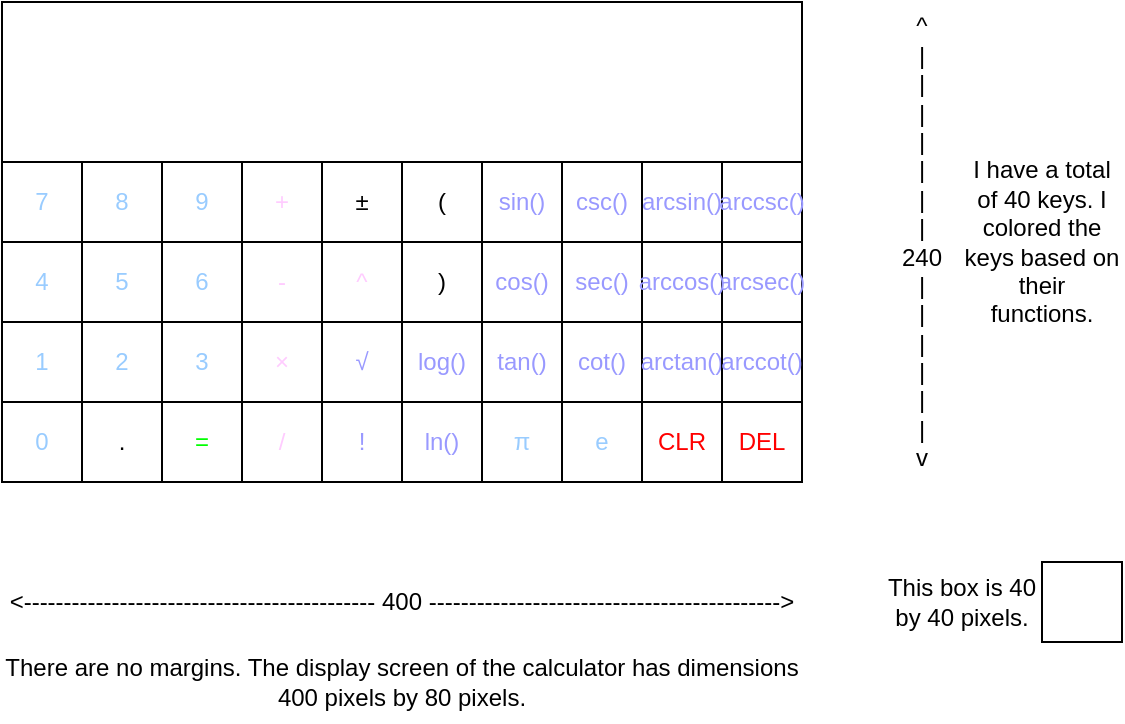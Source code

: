 <mxfile version="22.0.8" type="device">
  <diagram name="Calc" id="WR0YHno-Qu6k8F3Lpnkp">
    <mxGraphModel dx="349" dy="325" grid="1" gridSize="10" guides="1" tooltips="1" connect="1" arrows="1" fold="1" page="1" pageScale="1" pageWidth="850" pageHeight="1100" background="#FFFFFF" math="0" shadow="0">
      <root>
        <mxCell id="0" />
        <mxCell id="1" parent="0" />
        <mxCell id="6LwhzjbigAeie2vvLtXT-1" value="" style="rounded=0;whiteSpace=wrap;html=1;" parent="1" vertex="1">
          <mxGeometry width="400" height="240" as="geometry" />
        </mxCell>
        <mxCell id="6LwhzjbigAeie2vvLtXT-2" value="" style="whiteSpace=wrap;html=1;aspect=fixed;" parent="1" vertex="1">
          <mxGeometry y="80" width="40" height="40" as="geometry" />
        </mxCell>
        <mxCell id="Zh2mu3YRNkzo1Q2p2P_g-1" value="" style="rounded=0;whiteSpace=wrap;html=1;" parent="1" vertex="1">
          <mxGeometry width="400" height="80" as="geometry" />
        </mxCell>
        <mxCell id="Zh2mu3YRNkzo1Q2p2P_g-2" style="edgeStyle=orthogonalEdgeStyle;rounded=0;orthogonalLoop=1;jettySize=auto;html=1;exitX=0.5;exitY=1;exitDx=0;exitDy=0;" parent="1" source="6LwhzjbigAeie2vvLtXT-1" target="6LwhzjbigAeie2vvLtXT-1" edge="1">
          <mxGeometry relative="1" as="geometry" />
        </mxCell>
        <mxCell id="Zh2mu3YRNkzo1Q2p2P_g-3" value="" style="whiteSpace=wrap;html=1;aspect=fixed;" parent="1" vertex="1">
          <mxGeometry y="120" width="40" height="40" as="geometry" />
        </mxCell>
        <mxCell id="Zh2mu3YRNkzo1Q2p2P_g-4" value="" style="whiteSpace=wrap;html=1;aspect=fixed;" parent="1" vertex="1">
          <mxGeometry y="160" width="40" height="40" as="geometry" />
        </mxCell>
        <mxCell id="Zh2mu3YRNkzo1Q2p2P_g-5" value="" style="whiteSpace=wrap;html=1;aspect=fixed;" parent="1" vertex="1">
          <mxGeometry y="200" width="40" height="40" as="geometry" />
        </mxCell>
        <mxCell id="Zh2mu3YRNkzo1Q2p2P_g-6" value="" style="whiteSpace=wrap;html=1;aspect=fixed;" parent="1" vertex="1">
          <mxGeometry x="40" y="80" width="40" height="40" as="geometry" />
        </mxCell>
        <mxCell id="Zh2mu3YRNkzo1Q2p2P_g-7" value="" style="whiteSpace=wrap;html=1;aspect=fixed;" parent="1" vertex="1">
          <mxGeometry x="40" y="120" width="40" height="40" as="geometry" />
        </mxCell>
        <mxCell id="Zh2mu3YRNkzo1Q2p2P_g-8" value="" style="whiteSpace=wrap;html=1;aspect=fixed;" parent="1" vertex="1">
          <mxGeometry x="40" y="160" width="40" height="40" as="geometry" />
        </mxCell>
        <mxCell id="Zh2mu3YRNkzo1Q2p2P_g-9" value="" style="whiteSpace=wrap;html=1;aspect=fixed;" parent="1" vertex="1">
          <mxGeometry x="40" y="200" width="40" height="40" as="geometry" />
        </mxCell>
        <mxCell id="Zh2mu3YRNkzo1Q2p2P_g-10" value="" style="whiteSpace=wrap;html=1;aspect=fixed;" parent="1" vertex="1">
          <mxGeometry x="80" y="80" width="40" height="40" as="geometry" />
        </mxCell>
        <mxCell id="Zh2mu3YRNkzo1Q2p2P_g-11" value="" style="whiteSpace=wrap;html=1;aspect=fixed;" parent="1" vertex="1">
          <mxGeometry x="80" y="160" width="40" height="40" as="geometry" />
        </mxCell>
        <mxCell id="Zh2mu3YRNkzo1Q2p2P_g-12" value="" style="whiteSpace=wrap;html=1;aspect=fixed;" parent="1" vertex="1">
          <mxGeometry x="80" y="120" width="40" height="40" as="geometry" />
        </mxCell>
        <mxCell id="Zh2mu3YRNkzo1Q2p2P_g-13" value="" style="whiteSpace=wrap;html=1;aspect=fixed;" parent="1" vertex="1">
          <mxGeometry x="80" y="200" width="40" height="40" as="geometry" />
        </mxCell>
        <mxCell id="Zh2mu3YRNkzo1Q2p2P_g-15" value="1" style="text;html=1;strokeColor=none;fillColor=none;align=center;verticalAlign=middle;whiteSpace=wrap;rounded=0;fontColor=#99CCFF;" parent="1" vertex="1">
          <mxGeometry y="160" width="40" height="40" as="geometry" />
        </mxCell>
        <mxCell id="Zh2mu3YRNkzo1Q2p2P_g-16" value="2" style="text;html=1;strokeColor=none;fillColor=none;align=center;verticalAlign=middle;whiteSpace=wrap;rounded=0;fontColor=#99CCFF;" parent="1" vertex="1">
          <mxGeometry x="40" y="160" width="40" height="40" as="geometry" />
        </mxCell>
        <mxCell id="Zh2mu3YRNkzo1Q2p2P_g-17" value="3" style="text;html=1;strokeColor=none;fillColor=none;align=center;verticalAlign=middle;whiteSpace=wrap;rounded=0;fontColor=#99CCFF;" parent="1" vertex="1">
          <mxGeometry x="80" y="160" width="40" height="40" as="geometry" />
        </mxCell>
        <mxCell id="Zh2mu3YRNkzo1Q2p2P_g-18" value="4" style="text;html=1;strokeColor=none;fillColor=none;align=center;verticalAlign=middle;whiteSpace=wrap;rounded=0;fontColor=#99CCFF;" parent="1" vertex="1">
          <mxGeometry y="120" width="40" height="40" as="geometry" />
        </mxCell>
        <mxCell id="Zh2mu3YRNkzo1Q2p2P_g-19" value="5" style="text;html=1;strokeColor=none;fillColor=none;align=center;verticalAlign=middle;whiteSpace=wrap;rounded=0;fontColor=#99CCFF;" parent="1" vertex="1">
          <mxGeometry x="40" y="120" width="40" height="40" as="geometry" />
        </mxCell>
        <mxCell id="Zh2mu3YRNkzo1Q2p2P_g-20" value="6" style="text;html=1;strokeColor=none;fillColor=none;align=center;verticalAlign=middle;whiteSpace=wrap;rounded=0;fontColor=#99CCFF;" parent="1" vertex="1">
          <mxGeometry x="80" y="120" width="40" height="40" as="geometry" />
        </mxCell>
        <mxCell id="Zh2mu3YRNkzo1Q2p2P_g-21" value="7" style="text;html=1;strokeColor=#000000;fillColor=none;align=center;verticalAlign=middle;whiteSpace=wrap;rounded=0;fontColor=#99CCFF;labelBackgroundColor=none;labelBorderColor=none;" parent="1" vertex="1">
          <mxGeometry y="80" width="40" height="40" as="geometry" />
        </mxCell>
        <mxCell id="Zh2mu3YRNkzo1Q2p2P_g-22" value="8" style="text;html=1;strokeColor=none;fillColor=none;align=center;verticalAlign=middle;whiteSpace=wrap;rounded=0;fontColor=#99CCFF;" parent="1" vertex="1">
          <mxGeometry x="40" y="80" width="40" height="40" as="geometry" />
        </mxCell>
        <mxCell id="Zh2mu3YRNkzo1Q2p2P_g-23" value="9" style="text;html=1;strokeColor=none;fillColor=none;align=center;verticalAlign=middle;whiteSpace=wrap;rounded=0;fontColor=#99CCFF;" parent="1" vertex="1">
          <mxGeometry x="80" y="80" width="40" height="40" as="geometry" />
        </mxCell>
        <mxCell id="Zh2mu3YRNkzo1Q2p2P_g-25" value="0" style="text;html=1;strokeColor=none;fillColor=none;align=center;verticalAlign=middle;whiteSpace=wrap;rounded=0;fontColor=#99CCFF;" parent="1" vertex="1">
          <mxGeometry y="200" width="40" height="40" as="geometry" />
        </mxCell>
        <mxCell id="Zh2mu3YRNkzo1Q2p2P_g-26" value="." style="text;html=1;strokeColor=default;fillColor=none;align=center;verticalAlign=middle;whiteSpace=wrap;rounded=0;fontColor=#000000;" parent="1" vertex="1">
          <mxGeometry x="40" y="200" width="40" height="40" as="geometry" />
        </mxCell>
        <mxCell id="Zh2mu3YRNkzo1Q2p2P_g-27" value="=" style="text;html=1;strokeColor=#000000;fillColor=none;align=center;verticalAlign=middle;whiteSpace=wrap;rounded=0;fontColor=#00FF00;" parent="1" vertex="1">
          <mxGeometry x="80" y="200" width="40" height="40" as="geometry" />
        </mxCell>
        <mxCell id="Zh2mu3YRNkzo1Q2p2P_g-28" value="+" style="rounded=0;whiteSpace=wrap;html=1;fontColor=#FFCCFF;" parent="1" vertex="1">
          <mxGeometry x="120" y="80" width="40" height="40" as="geometry" />
        </mxCell>
        <mxCell id="Zh2mu3YRNkzo1Q2p2P_g-29" value="-" style="rounded=0;whiteSpace=wrap;html=1;fontColor=#FFCCFF;" parent="1" vertex="1">
          <mxGeometry x="120" y="120" width="40" height="40" as="geometry" />
        </mxCell>
        <mxCell id="Zh2mu3YRNkzo1Q2p2P_g-31" value="/" style="rounded=0;whiteSpace=wrap;html=1;fontColor=#FFCCFF;" parent="1" vertex="1">
          <mxGeometry x="120" y="200" width="40" height="40" as="geometry" />
        </mxCell>
        <mxCell id="Zh2mu3YRNkzo1Q2p2P_g-32" value="(" style="rounded=0;whiteSpace=wrap;html=1;" parent="1" vertex="1">
          <mxGeometry x="200" y="80" width="40" height="40" as="geometry" />
        </mxCell>
        <mxCell id="Zh2mu3YRNkzo1Q2p2P_g-34" value="log()" style="rounded=0;whiteSpace=wrap;html=1;fontColor=#9999FF;" parent="1" vertex="1">
          <mxGeometry x="200" y="160" width="40" height="40" as="geometry" />
        </mxCell>
        <mxCell id="Zh2mu3YRNkzo1Q2p2P_g-35" value="!" style="rounded=0;whiteSpace=wrap;html=1;fontColor=#9999FF;" parent="1" vertex="1">
          <mxGeometry x="160" y="200" width="40" height="40" as="geometry" />
        </mxCell>
        <mxCell id="Zh2mu3YRNkzo1Q2p2P_g-36" value="ln()" style="rounded=0;whiteSpace=wrap;html=1;fontColor=#9999FF;" parent="1" vertex="1">
          <mxGeometry x="200" y="200" width="40" height="40" as="geometry" />
        </mxCell>
        <mxCell id="Zh2mu3YRNkzo1Q2p2P_g-38" value="^" style="rounded=0;whiteSpace=wrap;html=1;fontColor=#FFCCFF;" parent="1" vertex="1">
          <mxGeometry x="160" y="120" width="40" height="40" as="geometry" />
        </mxCell>
        <mxCell id="Zh2mu3YRNkzo1Q2p2P_g-39" value=")" style="rounded=0;whiteSpace=wrap;html=1;" parent="1" vertex="1">
          <mxGeometry x="200" y="120" width="40" height="40" as="geometry" />
        </mxCell>
        <mxCell id="Zh2mu3YRNkzo1Q2p2P_g-40" value="π" style="rounded=0;whiteSpace=wrap;html=1;fontColor=#99CCFF;" parent="1" vertex="1">
          <mxGeometry x="240" y="200" width="40" height="40" as="geometry" />
        </mxCell>
        <mxCell id="Zh2mu3YRNkzo1Q2p2P_g-41" value="tan()" style="rounded=0;whiteSpace=wrap;html=1;fontColor=#9999FF;" parent="1" vertex="1">
          <mxGeometry x="240" y="160" width="40" height="40" as="geometry" />
        </mxCell>
        <mxCell id="Zh2mu3YRNkzo1Q2p2P_g-42" value="cos()" style="rounded=0;whiteSpace=wrap;html=1;fontColor=#9999FF;" parent="1" vertex="1">
          <mxGeometry x="240" y="120" width="40" height="40" as="geometry" />
        </mxCell>
        <mxCell id="Zh2mu3YRNkzo1Q2p2P_g-43" value="sin()" style="rounded=0;whiteSpace=wrap;html=1;fontColor=#9999FF;" parent="1" vertex="1">
          <mxGeometry x="240" y="80" width="40" height="40" as="geometry" />
        </mxCell>
        <mxCell id="Zh2mu3YRNkzo1Q2p2P_g-44" value="e" style="rounded=0;whiteSpace=wrap;html=1;fontColor=#99CCFF;" parent="1" vertex="1">
          <mxGeometry x="280" y="200" width="40" height="40" as="geometry" />
        </mxCell>
        <mxCell id="Zh2mu3YRNkzo1Q2p2P_g-45" value="cot()" style="rounded=0;whiteSpace=wrap;html=1;fontColor=#9999FF;" parent="1" vertex="1">
          <mxGeometry x="280" y="160" width="40" height="40" as="geometry" />
        </mxCell>
        <mxCell id="Zh2mu3YRNkzo1Q2p2P_g-46" value="csc()" style="rounded=0;whiteSpace=wrap;html=1;fontColor=#9999FF;" parent="1" vertex="1">
          <mxGeometry x="280" y="80" width="40" height="40" as="geometry" />
        </mxCell>
        <mxCell id="Zh2mu3YRNkzo1Q2p2P_g-47" value="sec()" style="rounded=0;whiteSpace=wrap;html=1;fontColor=#9999FF;" parent="1" vertex="1">
          <mxGeometry x="280" y="120" width="40" height="40" as="geometry" />
        </mxCell>
        <mxCell id="Zh2mu3YRNkzo1Q2p2P_g-52" value="arctan()" style="rounded=0;whiteSpace=wrap;html=1;fontColor=#9999FF;" parent="1" vertex="1">
          <mxGeometry x="320" y="160" width="40" height="40" as="geometry" />
        </mxCell>
        <mxCell id="Zh2mu3YRNkzo1Q2p2P_g-53" value="arcsin()" style="rounded=0;whiteSpace=wrap;html=1;fontColor=#9999FF;" parent="1" vertex="1">
          <mxGeometry x="320" y="80" width="40" height="40" as="geometry" />
        </mxCell>
        <mxCell id="Zh2mu3YRNkzo1Q2p2P_g-56" value="arcsec()" style="rounded=0;whiteSpace=wrap;html=1;fontColor=#9999FF;" parent="1" vertex="1">
          <mxGeometry x="360" y="120" width="40" height="40" as="geometry" />
        </mxCell>
        <mxCell id="Zh2mu3YRNkzo1Q2p2P_g-57" value="arccos()" style="rounded=0;whiteSpace=wrap;html=1;fontColor=#9999FF;" parent="1" vertex="1">
          <mxGeometry x="320" y="120" width="40" height="40" as="geometry" />
        </mxCell>
        <mxCell id="Zh2mu3YRNkzo1Q2p2P_g-60" value="arccot()" style="rounded=0;whiteSpace=wrap;html=1;fontColor=#9999FF;" parent="1" vertex="1">
          <mxGeometry x="360" y="160" width="40" height="40" as="geometry" />
        </mxCell>
        <mxCell id="Zh2mu3YRNkzo1Q2p2P_g-61" value="arccsc()" style="rounded=0;whiteSpace=wrap;html=1;fontColor=#9999FF;" parent="1" vertex="1">
          <mxGeometry x="360" y="80" width="40" height="40" as="geometry" />
        </mxCell>
        <mxCell id="Zh2mu3YRNkzo1Q2p2P_g-66" value="×" style="rounded=0;whiteSpace=wrap;html=1;fontColor=#FFCCFF;" parent="1" vertex="1">
          <mxGeometry x="120" y="160" width="40" height="40" as="geometry" />
        </mxCell>
        <mxCell id="Zh2mu3YRNkzo1Q2p2P_g-70" value="√" style="rounded=0;whiteSpace=wrap;html=1;fontColor=#9999FF;" parent="1" vertex="1">
          <mxGeometry x="160" y="160" width="40" height="40" as="geometry" />
        </mxCell>
        <mxCell id="Zh2mu3YRNkzo1Q2p2P_g-73" value="CLR" style="text;html=1;strokeColor=none;fillColor=none;align=center;verticalAlign=middle;whiteSpace=wrap;rounded=0;labelBorderColor=none;fontColor=#FF0000;" parent="1" vertex="1">
          <mxGeometry x="320" y="200" width="40" height="40" as="geometry" />
        </mxCell>
        <mxCell id="5imH-4gBDR5X4U8ABtdr-1" value="&amp;lt;-------------------------------------------- 400 --------------------------------------------&amp;gt;" style="text;html=1;strokeColor=none;fillColor=none;align=center;verticalAlign=middle;whiteSpace=wrap;rounded=0;" parent="1" vertex="1">
          <mxGeometry y="280" width="400" height="40" as="geometry" />
        </mxCell>
        <mxCell id="5imH-4gBDR5X4U8ABtdr-2" value="^&lt;br&gt;|&lt;br&gt;|&lt;br&gt;|&lt;br&gt;|&lt;br&gt;|&lt;br&gt;|&lt;br&gt;|&lt;br&gt;240&lt;br&gt;|&lt;br&gt;|&lt;br&gt;|&lt;br&gt;|&lt;br&gt;|&lt;br&gt;|&lt;br&gt;v" style="text;html=1;strokeColor=none;fillColor=none;align=center;verticalAlign=middle;whiteSpace=wrap;rounded=0;" parent="1" vertex="1">
          <mxGeometry x="440" width="40" height="240" as="geometry" />
        </mxCell>
        <mxCell id="5imH-4gBDR5X4U8ABtdr-3" value="There are no margins. The display screen of the calculator has dimensions 400 pixels by 80 pixels." style="text;html=1;strokeColor=none;fillColor=none;align=center;verticalAlign=middle;whiteSpace=wrap;rounded=0;" parent="1" vertex="1">
          <mxGeometry y="320" width="400" height="40" as="geometry" />
        </mxCell>
        <mxCell id="5imH-4gBDR5X4U8ABtdr-6" value="This box is 40 by 40 pixels." style="text;html=1;strokeColor=none;fillColor=none;align=center;verticalAlign=middle;whiteSpace=wrap;rounded=0;" parent="1" vertex="1">
          <mxGeometry x="440" y="280" width="80" height="40" as="geometry" />
        </mxCell>
        <mxCell id="5imH-4gBDR5X4U8ABtdr-7" value="" style="rounded=0;whiteSpace=wrap;html=1;" parent="1" vertex="1">
          <mxGeometry x="520" y="280" width="40" height="40" as="geometry" />
        </mxCell>
        <mxCell id="5imH-4gBDR5X4U8ABtdr-8" value="I have a total of 40 keys. I colored the keys based on their functions." style="text;html=1;strokeColor=none;fillColor=none;align=center;verticalAlign=middle;whiteSpace=wrap;rounded=0;" parent="1" vertex="1">
          <mxGeometry x="480" width="80" height="240" as="geometry" />
        </mxCell>
        <mxCell id="5imH-4gBDR5X4U8ABtdr-10" value="±" style="text;html=1;strokeColor=none;fillColor=none;align=center;verticalAlign=middle;whiteSpace=wrap;rounded=0;" parent="1" vertex="1">
          <mxGeometry x="160" y="80" width="40" height="40" as="geometry" />
        </mxCell>
        <mxCell id="5imH-4gBDR5X4U8ABtdr-12" value="DEL" style="text;html=1;strokeColor=none;fillColor=none;align=center;verticalAlign=middle;whiteSpace=wrap;rounded=0;fontColor=#FF0000;" parent="1" vertex="1">
          <mxGeometry x="360" y="200" width="40" height="40" as="geometry" />
        </mxCell>
        <mxCell id="5imH-4gBDR5X4U8ABtdr-13" value="" style="endArrow=none;html=1;rounded=0;exitX=0;exitY=1;exitDx=0;exitDy=0;entryX=1;entryY=0;entryDx=0;entryDy=0;" parent="1" source="5imH-4gBDR5X4U8ABtdr-12" target="Zh2mu3YRNkzo1Q2p2P_g-73" edge="1">
          <mxGeometry width="50" height="50" relative="1" as="geometry">
            <mxPoint x="280" y="270" as="sourcePoint" />
            <mxPoint x="230" y="190" as="targetPoint" />
            <Array as="points">
              <mxPoint x="360" y="220" />
            </Array>
          </mxGeometry>
        </mxCell>
      </root>
    </mxGraphModel>
  </diagram>
</mxfile>

